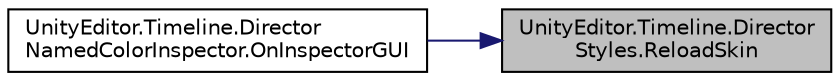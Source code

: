 digraph "UnityEditor.Timeline.DirectorStyles.ReloadSkin"
{
 // LATEX_PDF_SIZE
  edge [fontname="Helvetica",fontsize="10",labelfontname="Helvetica",labelfontsize="10"];
  node [fontname="Helvetica",fontsize="10",shape=record];
  rankdir="RL";
  Node1 [label="UnityEditor.Timeline.Director\lStyles.ReloadSkin",height=0.2,width=0.4,color="black", fillcolor="grey75", style="filled", fontcolor="black",tooltip=" "];
  Node1 -> Node2 [dir="back",color="midnightblue",fontsize="10",style="solid",fontname="Helvetica"];
  Node2 [label="UnityEditor.Timeline.Director\lNamedColorInspector.OnInspectorGUI",height=0.2,width=0.4,color="black", fillcolor="white", style="filled",URL="$class_unity_editor_1_1_timeline_1_1_director_named_color_inspector.html#acca90abd454a4779b9376e67f19a5069",tooltip=" "];
}
